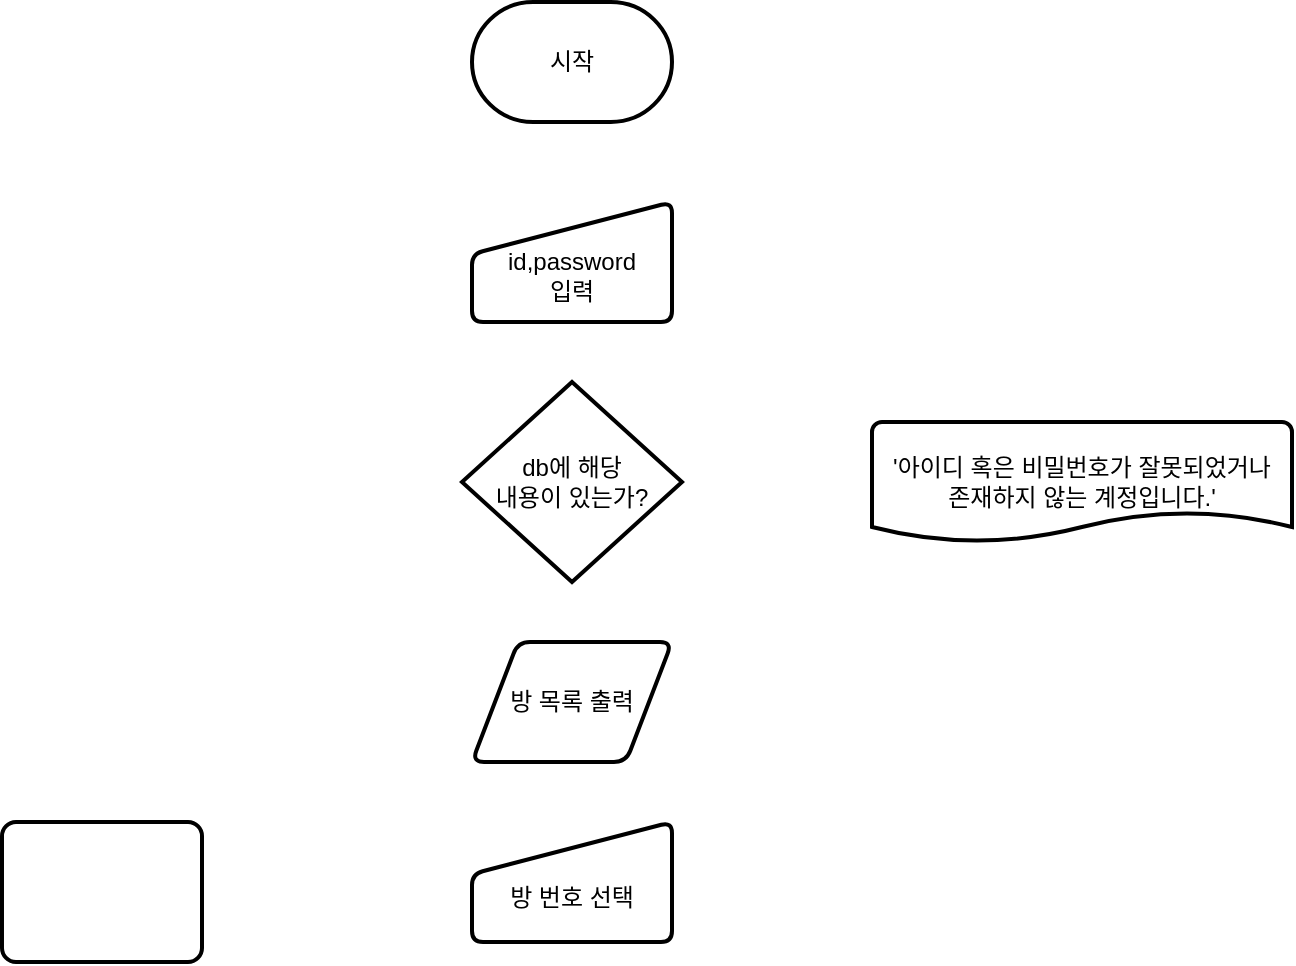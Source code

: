 <mxfile version="12.7.9" type="github">
  <diagram id="C5RBs43oDa-KdzZeNtuy" name="Page-1">
    <mxGraphModel dx="1040" dy="746" grid="1" gridSize="10" guides="1" tooltips="1" connect="1" arrows="1" fold="1" page="1" pageScale="1" pageWidth="827" pageHeight="1169" math="0" shadow="0">
      <root>
        <mxCell id="WIyWlLk6GJQsqaUBKTNV-0" />
        <mxCell id="WIyWlLk6GJQsqaUBKTNV-1" parent="WIyWlLk6GJQsqaUBKTNV-0" />
        <mxCell id="1DFng5kRcM6JJF5bfMGm-0" value="시작" style="strokeWidth=2;html=1;shape=mxgraph.flowchart.terminator;whiteSpace=wrap;" parent="WIyWlLk6GJQsqaUBKTNV-1" vertex="1">
          <mxGeometry x="785" y="30" width="100" height="60" as="geometry" />
        </mxCell>
        <mxCell id="1DFng5kRcM6JJF5bfMGm-1" value="&lt;br&gt;id,password&lt;br&gt;입력" style="html=1;strokeWidth=2;shape=manualInput;whiteSpace=wrap;rounded=1;size=26;arcSize=11;" parent="WIyWlLk6GJQsqaUBKTNV-1" vertex="1">
          <mxGeometry x="785" y="130" width="100" height="60" as="geometry" />
        </mxCell>
        <mxCell id="1DFng5kRcM6JJF5bfMGm-2" value="db에 해당&lt;br&gt;내용이 있는가?" style="strokeWidth=2;html=1;shape=mxgraph.flowchart.decision;whiteSpace=wrap;" parent="WIyWlLk6GJQsqaUBKTNV-1" vertex="1">
          <mxGeometry x="780" y="220" width="110" height="100" as="geometry" />
        </mxCell>
        <mxCell id="1DFng5kRcM6JJF5bfMGm-5" value="&#39;아이디 혹은 비밀번호가 잘못되었거나&lt;br&gt;존재하지 않는 계정입니다.&#39;" style="strokeWidth=2;html=1;shape=mxgraph.flowchart.document2;whiteSpace=wrap;size=0.25;" parent="WIyWlLk6GJQsqaUBKTNV-1" vertex="1">
          <mxGeometry x="985" y="240" width="210" height="60" as="geometry" />
        </mxCell>
        <mxCell id="1DFng5kRcM6JJF5bfMGm-8" value="" style="rounded=1;whiteSpace=wrap;html=1;absoluteArcSize=1;arcSize=14;strokeWidth=2;" parent="WIyWlLk6GJQsqaUBKTNV-1" vertex="1">
          <mxGeometry x="550" y="440" width="100" height="70" as="geometry" />
        </mxCell>
        <mxCell id="1DFng5kRcM6JJF5bfMGm-10" value="방 목록 출력" style="shape=parallelogram;html=1;strokeWidth=2;perimeter=parallelogramPerimeter;whiteSpace=wrap;rounded=1;arcSize=12;size=0.23;" parent="WIyWlLk6GJQsqaUBKTNV-1" vertex="1">
          <mxGeometry x="785" y="350" width="100" height="60" as="geometry" />
        </mxCell>
        <mxCell id="1DFng5kRcM6JJF5bfMGm-11" value="&lt;br&gt;방 번호 선택" style="html=1;strokeWidth=2;shape=manualInput;whiteSpace=wrap;rounded=1;size=26;arcSize=11;" parent="WIyWlLk6GJQsqaUBKTNV-1" vertex="1">
          <mxGeometry x="785" y="440" width="100" height="60" as="geometry" />
        </mxCell>
      </root>
    </mxGraphModel>
  </diagram>
</mxfile>
